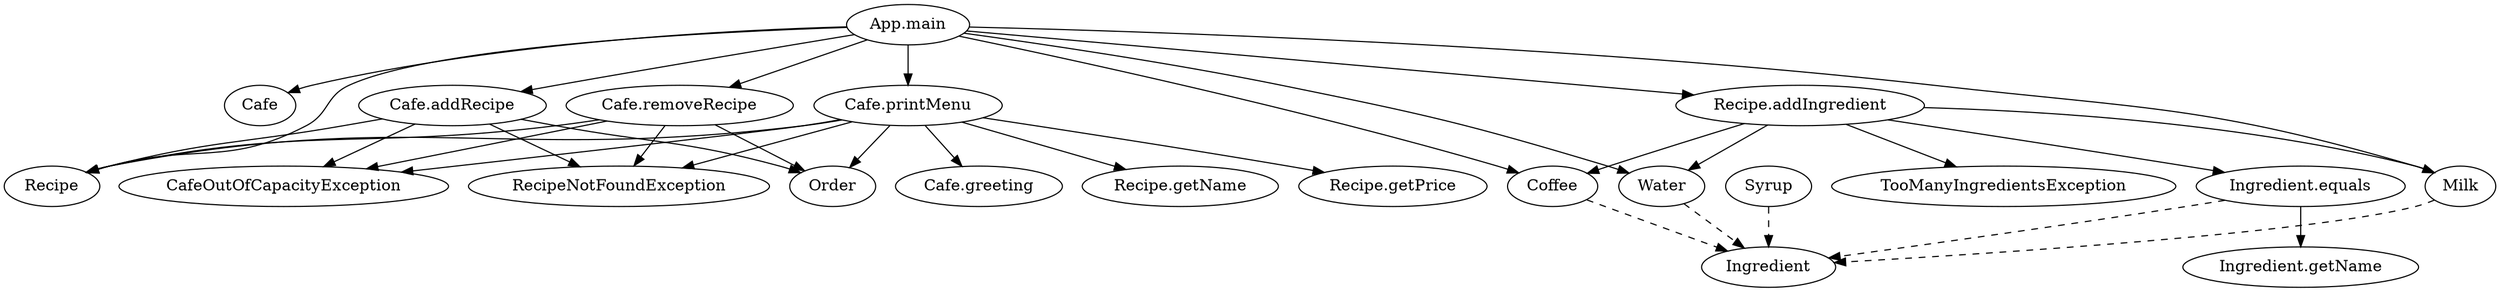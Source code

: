 digraph Cafe {
"App.main" [label="App.main"];
"Cafe" [label="Cafe"];
"Recipe" [label="Recipe"];
"Coffee" [label="Coffee"];
"Water" [label="Water"];
"Milk" [label="Milk"];
"Recipe.addIngredient" [label="Recipe.addIngredient"];
"TooManyIngredientsException" [label="TooManyIngredientsException"];
"Ingredient.equals" [label="Ingredient.equals"];
"Ingredient" [label="Ingredient"];
"Ingredient.getName" [label="Ingredient.getName"];
"Cafe.addRecipe" [label="Cafe.addRecipe"];
"CafeOutOfCapacityException" [label="CafeOutOfCapacityException"];
"RecipeNotFoundException" [label="RecipeNotFoundException"];
"Order" [label="Order"];
"Cafe.removeRecipe" [label="Cafe.removeRecipe"];
"Cafe.printMenu" [label="Cafe.printMenu"];
"Cafe.greeting" [label="Cafe.greeting"];
"Recipe.getName" [label="Recipe.getName"];
"Recipe.getPrice" [label="Recipe.getPrice"];
"Syrup" [label="Syrup"];
"App.main" -> "Cafe";
"App.main" -> "Recipe";
"App.main" -> "Coffee";
"App.main" -> "Water";
"App.main" -> "Milk";
"App.main" -> "Recipe.addIngredient";
"App.main" -> "Cafe.addRecipe";
"App.main" -> "Cafe.removeRecipe";
"App.main" -> "Cafe.printMenu";
"Coffee" -> "Ingredient"[style="dashed"];
"Water" -> "Ingredient"[style="dashed"];
"Milk" -> "Ingredient"[style="dashed"];
"Recipe.addIngredient" -> "Coffee";
"Recipe.addIngredient" -> "TooManyIngredientsException";
"Recipe.addIngredient" -> "Ingredient.equals";
"Recipe.addIngredient" -> "Water";
"Recipe.addIngredient" -> "Milk";
"Ingredient.equals" -> "Ingredient"[style="dashed"];
"Ingredient.equals" -> "Ingredient.getName";
"Cafe.addRecipe" -> "Recipe";
"Cafe.addRecipe" -> "CafeOutOfCapacityException";
"Cafe.addRecipe" -> "RecipeNotFoundException";
"Cafe.addRecipe" -> "Order";
"Cafe.removeRecipe" -> "CafeOutOfCapacityException";
"Cafe.removeRecipe" -> "RecipeNotFoundException";
"Cafe.removeRecipe" -> "Order";
"Cafe.removeRecipe" -> "Recipe";
"Cafe.printMenu" -> "CafeOutOfCapacityException";
"Cafe.printMenu" -> "RecipeNotFoundException";
"Cafe.printMenu" -> "Order";
"Cafe.printMenu" -> "Recipe";
"Cafe.printMenu" -> "Cafe.greeting";
"Cafe.printMenu" -> "Recipe.getName";
"Cafe.printMenu" -> "Recipe.getPrice";
"Syrup" -> "Ingredient"[style="dashed"];
}
